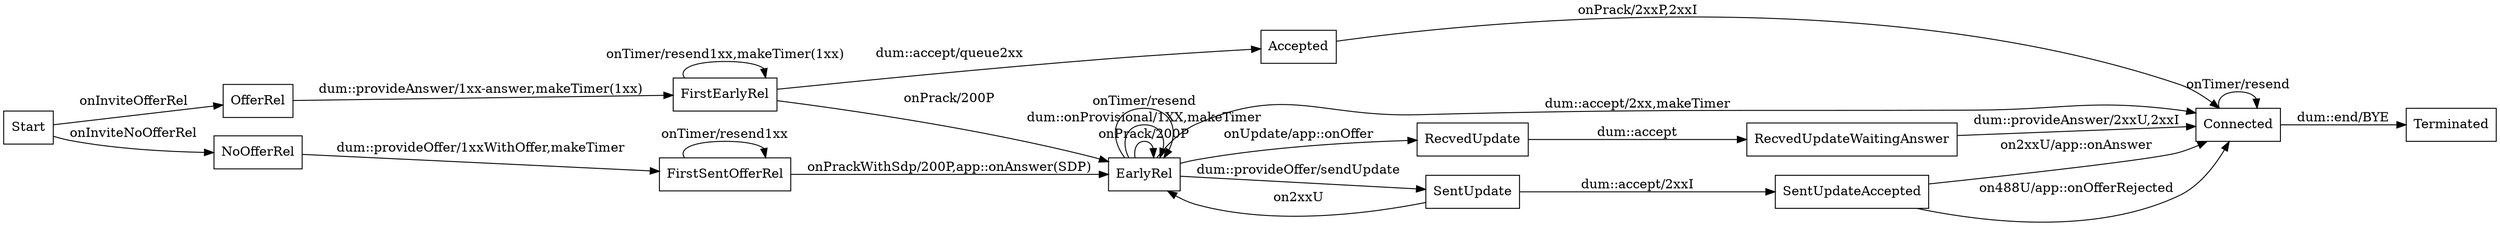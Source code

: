 digraph UAC {
        rankdir=LR;
        node [shape = box];

        Start -> OfferRel [ label = "onInviteOfferRel" ];
        Start -> NoOfferRel [ label = "onInviteNoOfferRel" ];

        OfferRel -> FirstEarlyRel [ label = "dum::provideAnswer/1xx-answer,makeTimer(1xx)" ];

        FirstEarlyRel -> FirstEarlyRel [ label = "onTimer/resend1xx,makeTimer(1xx)" ];
        FirstEarlyRel -> Accepted [ label = "dum::accept/queue2xx" ];
        FirstEarlyRel -> EarlyRel [ label = "onPrack/200P" ];

        Accepted -> Connected [ label = "onPrack/2xxP,2xxI" ];

        EarlyRel -> EarlyRel [ label = "onPrack/200P" ];
        EarlyRel -> EarlyRel [ label = "dum::onProvisional/1XX,makeTimer" ];
        EarlyRel -> EarlyRel [ label = "onTimer/resend" ];
        EarlyRel -> Connected [ label = "dum::accept/2xx,makeTimer" ];
        EarlyRel -> RecvedUpdate [ label = "onUpdate/app::onOffer" ];
        EarlyRel -> SentUpdate [ label = "dum::provideOffer/sendUpdate" ];

        SentUpdate -> SentUpdateAccepted [ label = "dum::accept/2xxI" ];
        SentUpdate -> EarlyRel [ label = "on2xxU" ];

        SentUpdateAccepted -> Connected [ label = "on2xxU/app::onAnswer" ];
        SentUpdateAccepted -> Connected [ label = "on488U/app::onOfferRejected" ];

        RecvedUpdate -> RecvedUpdateWaitingAnswer [ label = "dum::accept" ];

        RecvedUpdateWaitingAnswer -> Connected [ label = "dum::provideAnswer/2xxU,2xxI" ];

        Connected -> Connected [ label = "onTimer/resend" ];
        Connected -> Terminated [ label = "dum::end/BYE" ];

        NoOfferRel -> FirstSentOfferRel [ label = "dum::provideOffer/1xxWithOffer,makeTimer" ];

        FirstSentOfferRel -> FirstSentOfferRel [ label = "onTimer/resend1xx" ];
        FirstSentOfferRel -> EarlyRel [ label = "onPrackWithSdp/200P,app::onAnswer(SDP)" ];
}
